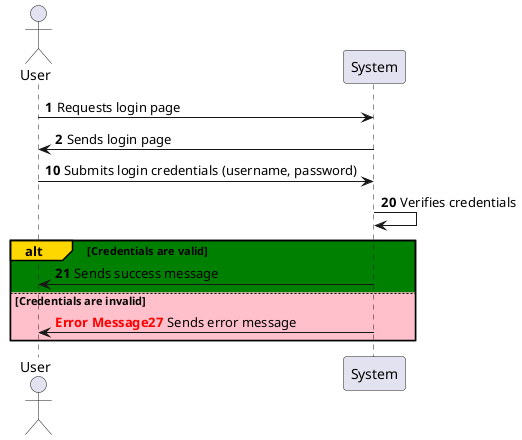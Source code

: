 @startuml signup
actor User
participant System

autonumber
User -> System: Requests login page
System -> User: Sends login page
autonumber 10
User -> System: Submits login credentials (username, password)
autonumber 20
System -> System: Verifies credentials

alt#Gold #Green Credentials are valid
    System -> User: Sends success message
else #Pink Credentials are invalid
autonumber 27 "<font color=red><b>Error Message"
    System -> User: Sends error message
end

@enduml